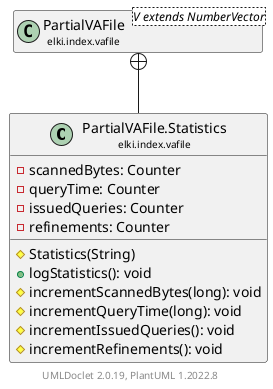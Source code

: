 @startuml
    remove .*\.(Instance|Par|Parameterizer|Factory)$
    set namespaceSeparator none
    hide empty fields
    hide empty methods

    class "<size:14>PartialVAFile.Statistics\n<size:10>elki.index.vafile" as elki.index.vafile.PartialVAFile.Statistics [[PartialVAFile.Statistics.html]] {
        -scannedBytes: Counter
        -queryTime: Counter
        -issuedQueries: Counter
        -refinements: Counter
        #Statistics(String)
        +logStatistics(): void
        #incrementScannedBytes(long): void
        #incrementQueryTime(long): void
        #incrementIssuedQueries(): void
        #incrementRefinements(): void
    }

    class "<size:14>PartialVAFile\n<size:10>elki.index.vafile" as elki.index.vafile.PartialVAFile<V extends NumberVector> [[PartialVAFile.html]]

    elki.index.vafile.PartialVAFile +-- elki.index.vafile.PartialVAFile.Statistics

    center footer UMLDoclet 2.0.19, PlantUML 1.2022.8
@enduml

